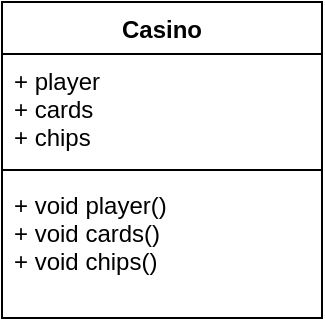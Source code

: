 <mxfile version="20.5.3" type="github"><diagram id="Cb6qqhRIO-Zgy5uvOArv" name="Page-1"><mxGraphModel dx="1044" dy="769" grid="1" gridSize="10" guides="1" tooltips="1" connect="1" arrows="1" fold="1" page="1" pageScale="1" pageWidth="850" pageHeight="1100" math="0" shadow="0"><root><mxCell id="0"/><mxCell id="1" parent="0"/><mxCell id="Uf7y7Zttw9c29H2NcjAr-23" value="Casino" style="swimlane;fontStyle=1;align=center;verticalAlign=top;childLayout=stackLayout;horizontal=1;startSize=26;horizontalStack=0;resizeParent=1;resizeParentMax=0;resizeLast=0;collapsible=1;marginBottom=0;" vertex="1" parent="1"><mxGeometry x="80" y="130" width="160" height="158" as="geometry"/></mxCell><mxCell id="Uf7y7Zttw9c29H2NcjAr-24" value="+ player&#10;+ cards&#10;+ chips" style="text;strokeColor=none;fillColor=none;align=left;verticalAlign=top;spacingLeft=4;spacingRight=4;overflow=hidden;rotatable=0;points=[[0,0.5],[1,0.5]];portConstraint=eastwest;" vertex="1" parent="Uf7y7Zttw9c29H2NcjAr-23"><mxGeometry y="26" width="160" height="54" as="geometry"/></mxCell><mxCell id="Uf7y7Zttw9c29H2NcjAr-25" value="" style="line;strokeWidth=1;fillColor=none;align=left;verticalAlign=middle;spacingTop=-1;spacingLeft=3;spacingRight=3;rotatable=0;labelPosition=right;points=[];portConstraint=eastwest;strokeColor=inherit;" vertex="1" parent="Uf7y7Zttw9c29H2NcjAr-23"><mxGeometry y="80" width="160" height="8" as="geometry"/></mxCell><mxCell id="Uf7y7Zttw9c29H2NcjAr-26" value="+ void player()&#10;+ void cards()&#10;+ void chips()" style="text;strokeColor=none;fillColor=none;align=left;verticalAlign=top;spacingLeft=4;spacingRight=4;overflow=hidden;rotatable=0;points=[[0,0.5],[1,0.5]];portConstraint=eastwest;" vertex="1" parent="Uf7y7Zttw9c29H2NcjAr-23"><mxGeometry y="88" width="160" height="70" as="geometry"/></mxCell></root></mxGraphModel></diagram></mxfile>